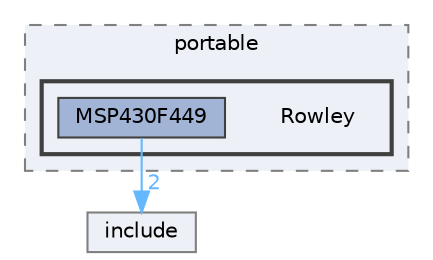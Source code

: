 digraph "D:/Projects/Raspberrypi_pico/pico_freertos_final/freertos_pico2/pico_freertos/FreeRTOS-Kernel/portable/Rowley"
{
 // LATEX_PDF_SIZE
  bgcolor="transparent";
  edge [fontname=Helvetica,fontsize=10,labelfontname=Helvetica,labelfontsize=10];
  node [fontname=Helvetica,fontsize=10,shape=box,height=0.2,width=0.4];
  compound=true
  subgraph clusterdir_2901950e674b11bd625d37cd8c5cecca {
    graph [ bgcolor="#edf0f7", pencolor="grey50", label="portable", fontname=Helvetica,fontsize=10 style="filled,dashed", URL="dir_2901950e674b11bd625d37cd8c5cecca.html",tooltip=""]
  subgraph clusterdir_d429f9584792e30d729091d6e656366c {
    graph [ bgcolor="#edf0f7", pencolor="grey25", label="", fontname=Helvetica,fontsize=10 style="filled,bold", URL="dir_d429f9584792e30d729091d6e656366c.html",tooltip=""]
    dir_d429f9584792e30d729091d6e656366c [shape=plaintext, label="Rowley"];
  dir_59cd9c40c58325e3dd4aa12be3cbfb5c [label="MSP430F449", fillcolor="#a2b4d6", color="grey25", style="filled", URL="dir_59cd9c40c58325e3dd4aa12be3cbfb5c.html",tooltip=""];
  }
  }
  dir_c69ece34c3f150cb2c6f1098178b172a [label="include", fillcolor="#edf0f7", color="grey50", style="filled", URL="dir_c69ece34c3f150cb2c6f1098178b172a.html",tooltip=""];
  dir_59cd9c40c58325e3dd4aa12be3cbfb5c->dir_c69ece34c3f150cb2c6f1098178b172a [headlabel="2", labeldistance=1.5 headhref="dir_000144_000125.html" href="dir_000144_000125.html" color="steelblue1" fontcolor="steelblue1"];
}
